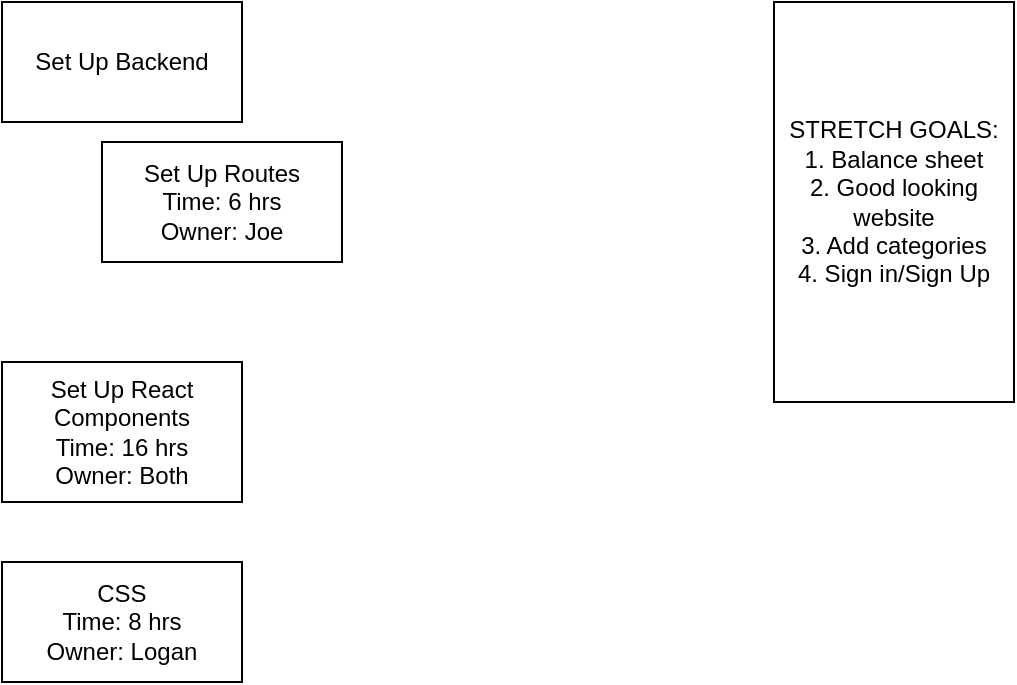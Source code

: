 <mxfile>
    <diagram id="0D0ydRYfBa4L7qAgJoS2" name="Page-1">
        <mxGraphModel dx="642" dy="424" grid="1" gridSize="10" guides="1" tooltips="1" connect="1" arrows="1" fold="1" page="1" pageScale="1" pageWidth="850" pageHeight="1100" math="0" shadow="0">
            <root>
                <mxCell id="0"/>
                <mxCell id="1" parent="0"/>
                <mxCell id="2" value="Set Up Backend" style="rounded=0;whiteSpace=wrap;html=1;" vertex="1" parent="1">
                    <mxGeometry x="40" y="40" width="120" height="60" as="geometry"/>
                </mxCell>
                <mxCell id="3" value="Set Up React Components&lt;br&gt;Time: 16 hrs&lt;br&gt;Owner: Both" style="rounded=0;whiteSpace=wrap;html=1;" vertex="1" parent="1">
                    <mxGeometry x="40" y="220" width="120" height="70" as="geometry"/>
                </mxCell>
                <mxCell id="4" value="CSS&lt;br&gt;Time: 8 hrs&lt;br&gt;Owner: Logan" style="rounded=0;whiteSpace=wrap;html=1;" vertex="1" parent="1">
                    <mxGeometry x="40" y="320" width="120" height="60" as="geometry"/>
                </mxCell>
                <mxCell id="5" value="Set Up Routes&lt;br&gt;Time: 6 hrs&lt;br&gt;Owner: Joe" style="rounded=0;whiteSpace=wrap;html=1;" vertex="1" parent="1">
                    <mxGeometry x="90" y="110" width="120" height="60" as="geometry"/>
                </mxCell>
                <mxCell id="6" value="STRETCH GOALS:&lt;br&gt;1. Balance sheet&lt;br&gt;2. Good looking website&lt;br&gt;3. Add categories&lt;br&gt;4. Sign in/Sign Up" style="rounded=0;whiteSpace=wrap;html=1;" vertex="1" parent="1">
                    <mxGeometry x="426" y="40" width="120" height="200" as="geometry"/>
                </mxCell>
            </root>
        </mxGraphModel>
    </diagram>
</mxfile>